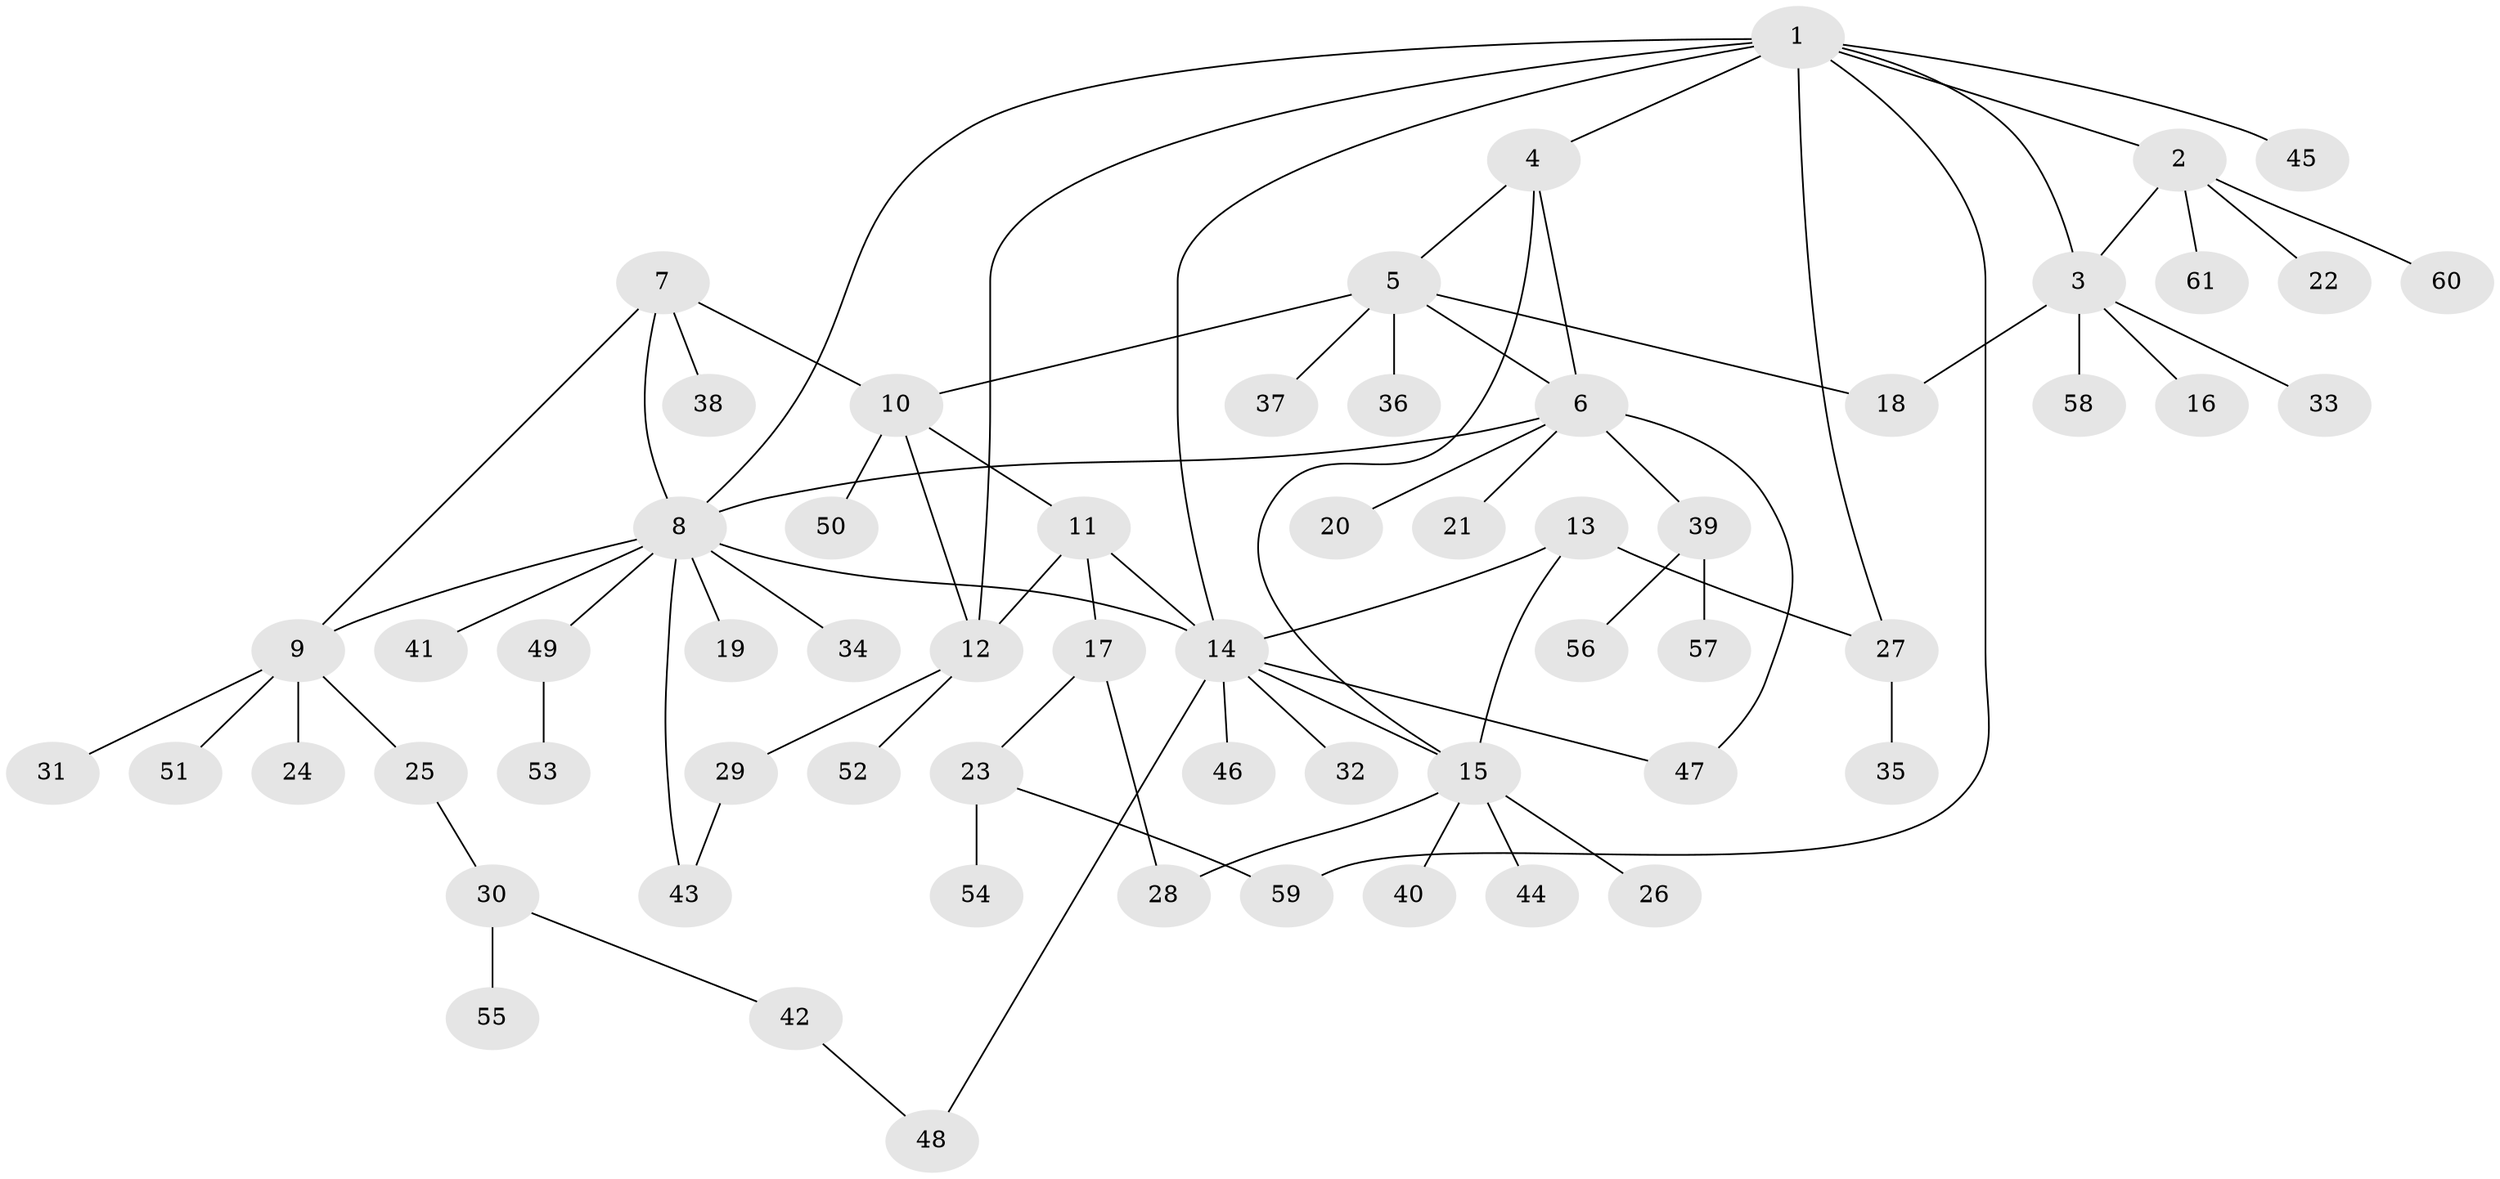 // Generated by graph-tools (version 1.1) at 2025/11/02/27/25 16:11:32]
// undirected, 61 vertices, 78 edges
graph export_dot {
graph [start="1"]
  node [color=gray90,style=filled];
  1;
  2;
  3;
  4;
  5;
  6;
  7;
  8;
  9;
  10;
  11;
  12;
  13;
  14;
  15;
  16;
  17;
  18;
  19;
  20;
  21;
  22;
  23;
  24;
  25;
  26;
  27;
  28;
  29;
  30;
  31;
  32;
  33;
  34;
  35;
  36;
  37;
  38;
  39;
  40;
  41;
  42;
  43;
  44;
  45;
  46;
  47;
  48;
  49;
  50;
  51;
  52;
  53;
  54;
  55;
  56;
  57;
  58;
  59;
  60;
  61;
  1 -- 2;
  1 -- 3;
  1 -- 4;
  1 -- 8;
  1 -- 12;
  1 -- 14;
  1 -- 27;
  1 -- 45;
  1 -- 59;
  2 -- 3;
  2 -- 22;
  2 -- 60;
  2 -- 61;
  3 -- 16;
  3 -- 18;
  3 -- 33;
  3 -- 58;
  4 -- 5;
  4 -- 6;
  4 -- 15;
  5 -- 6;
  5 -- 10;
  5 -- 18;
  5 -- 36;
  5 -- 37;
  6 -- 8;
  6 -- 20;
  6 -- 21;
  6 -- 39;
  6 -- 47;
  7 -- 8;
  7 -- 9;
  7 -- 10;
  7 -- 38;
  8 -- 9;
  8 -- 14;
  8 -- 19;
  8 -- 34;
  8 -- 41;
  8 -- 43;
  8 -- 49;
  9 -- 24;
  9 -- 25;
  9 -- 31;
  9 -- 51;
  10 -- 11;
  10 -- 12;
  10 -- 50;
  11 -- 12;
  11 -- 14;
  11 -- 17;
  12 -- 29;
  12 -- 52;
  13 -- 14;
  13 -- 15;
  13 -- 27;
  14 -- 15;
  14 -- 32;
  14 -- 46;
  14 -- 47;
  14 -- 48;
  15 -- 26;
  15 -- 28;
  15 -- 40;
  15 -- 44;
  17 -- 23;
  17 -- 28;
  23 -- 54;
  23 -- 59;
  25 -- 30;
  27 -- 35;
  29 -- 43;
  30 -- 42;
  30 -- 55;
  39 -- 56;
  39 -- 57;
  42 -- 48;
  49 -- 53;
}
